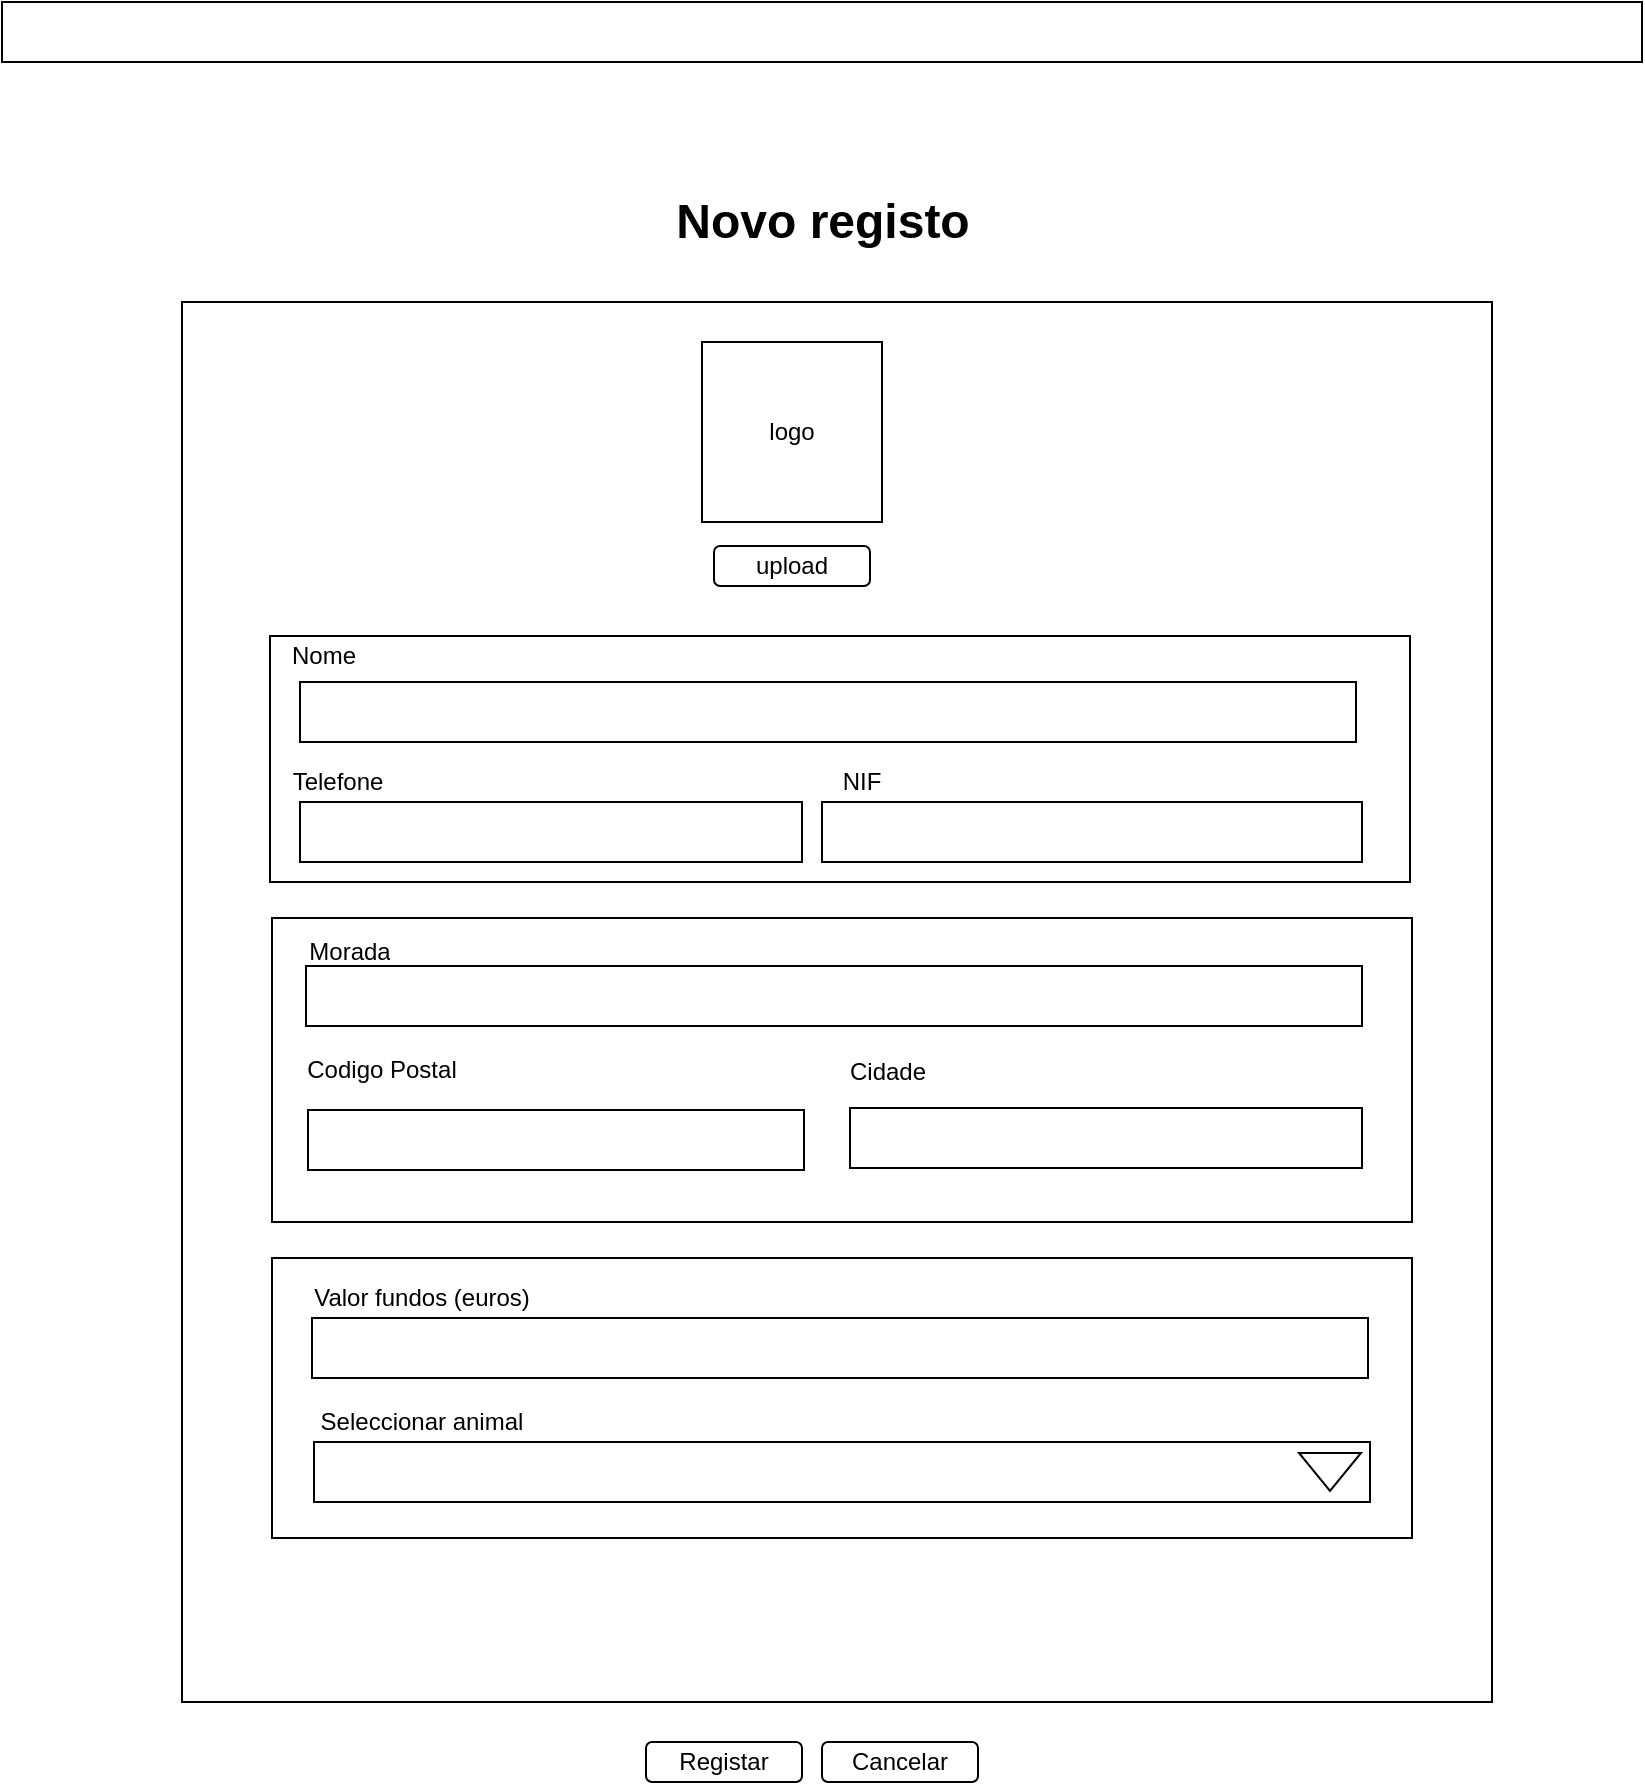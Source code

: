 <mxfile version="22.1.4" type="device">
  <diagram name="Page-1" id="OTMkpfbdok4QF9HdCuu1">
    <mxGraphModel dx="1106" dy="623" grid="1" gridSize="10" guides="1" tooltips="1" connect="1" arrows="1" fold="1" page="1" pageScale="1" pageWidth="850" pageHeight="1100" math="0" shadow="0">
      <root>
        <mxCell id="0" />
        <mxCell id="1" parent="0" />
        <mxCell id="ut0kZaqvtnuqAE0CNnaf-9" value="" style="rounded=0;whiteSpace=wrap;html=1;" parent="1" vertex="1">
          <mxGeometry x="30" width="820" height="30" as="geometry" />
        </mxCell>
        <mxCell id="ut0kZaqvtnuqAE0CNnaf-10" value="" style="rounded=0;whiteSpace=wrap;html=1;" parent="1" vertex="1">
          <mxGeometry x="380" y="640" width="120" height="30" as="geometry" />
        </mxCell>
        <mxCell id="ut0kZaqvtnuqAE0CNnaf-17" value="" style="rounded=0;whiteSpace=wrap;html=1;" parent="1" vertex="1">
          <mxGeometry x="120" y="150" width="655" height="700" as="geometry" />
        </mxCell>
        <mxCell id="ut0kZaqvtnuqAE0CNnaf-18" value="" style="rounded=0;whiteSpace=wrap;html=1;" parent="1" vertex="1">
          <mxGeometry x="165" y="458" width="570" height="152" as="geometry" />
        </mxCell>
        <mxCell id="ut0kZaqvtnuqAE0CNnaf-19" value="" style="rounded=0;whiteSpace=wrap;html=1;" parent="1" vertex="1">
          <mxGeometry x="164" y="317" width="570" height="123" as="geometry" />
        </mxCell>
        <mxCell id="HrTbsQznbyTT4uqUS8rh-1" value="Novo registo" style="text;strokeColor=none;fillColor=none;html=1;fontSize=24;fontStyle=1;verticalAlign=middle;align=center;" parent="1" vertex="1">
          <mxGeometry x="390" y="90" width="100" height="40" as="geometry" />
        </mxCell>
        <mxCell id="HrTbsQznbyTT4uqUS8rh-2" value="logo" style="whiteSpace=wrap;html=1;aspect=fixed;" parent="1" vertex="1">
          <mxGeometry x="380" y="170" width="90" height="90" as="geometry" />
        </mxCell>
        <mxCell id="HrTbsQznbyTT4uqUS8rh-4" value="upload" style="rounded=1;html=1;whiteSpace=wrap;align=center;verticalAlign=middle;fontStyle=0;fontSize=12;sketch=0;" parent="1" vertex="1">
          <mxGeometry x="386" y="272" width="78" height="20" as="geometry" />
        </mxCell>
        <mxCell id="HrTbsQznbyTT4uqUS8rh-5" value="" style="rounded=0;whiteSpace=wrap;html=1;" parent="1" vertex="1">
          <mxGeometry x="182" y="482" width="528" height="30" as="geometry" />
        </mxCell>
        <UserObject label="Morada" placeholders="1" id="HrTbsQznbyTT4uqUS8rh-8">
          <mxCell style="text;html=1;strokeColor=none;fillColor=none;align=center;verticalAlign=middle;whiteSpace=wrap;overflow=hidden;" parent="1" vertex="1">
            <mxGeometry x="124" y="465" width="160" height="20" as="geometry" />
          </mxCell>
        </UserObject>
        <UserObject label="Codigo Postal" placeholders="1" id="HrTbsQznbyTT4uqUS8rh-9">
          <mxCell style="text;html=1;strokeColor=none;fillColor=none;align=center;verticalAlign=middle;whiteSpace=wrap;overflow=hidden;" parent="1" vertex="1">
            <mxGeometry x="140" y="524" width="160" height="20" as="geometry" />
          </mxCell>
        </UserObject>
        <mxCell id="HrTbsQznbyTT4uqUS8rh-10" value="" style="rounded=0;whiteSpace=wrap;html=1;" parent="1" vertex="1">
          <mxGeometry x="183" y="554" width="248" height="30" as="geometry" />
        </mxCell>
        <mxCell id="HrTbsQznbyTT4uqUS8rh-11" value="" style="rounded=0;whiteSpace=wrap;html=1;" parent="1" vertex="1">
          <mxGeometry x="454" y="553" width="256" height="30" as="geometry" />
        </mxCell>
        <UserObject label="Cidade" placeholders="1" id="HrTbsQznbyTT4uqUS8rh-12">
          <mxCell style="text;html=1;strokeColor=none;fillColor=none;align=center;verticalAlign=middle;whiteSpace=wrap;overflow=hidden;" parent="1" vertex="1">
            <mxGeometry x="393" y="525" width="160" height="20" as="geometry" />
          </mxCell>
        </UserObject>
        <mxCell id="HrTbsQznbyTT4uqUS8rh-13" value="" style="rounded=0;whiteSpace=wrap;html=1;" parent="1" vertex="1">
          <mxGeometry x="179" y="340" width="528" height="30" as="geometry" />
        </mxCell>
        <UserObject label="Nome" placeholders="1" id="HrTbsQznbyTT4uqUS8rh-14">
          <mxCell style="text;html=1;strokeColor=none;fillColor=none;align=center;verticalAlign=middle;whiteSpace=wrap;overflow=hidden;" parent="1" vertex="1">
            <mxGeometry x="111" y="317" width="160" height="20" as="geometry" />
          </mxCell>
        </UserObject>
        <UserObject label="Telefone" placeholders="1" id="HrTbsQznbyTT4uqUS8rh-15">
          <mxCell style="text;html=1;strokeColor=none;fillColor=none;align=center;verticalAlign=middle;whiteSpace=wrap;overflow=hidden;" parent="1" vertex="1">
            <mxGeometry x="118" y="380" width="160" height="20" as="geometry" />
          </mxCell>
        </UserObject>
        <mxCell id="HrTbsQznbyTT4uqUS8rh-16" value="" style="rounded=0;whiteSpace=wrap;html=1;" parent="1" vertex="1">
          <mxGeometry x="179" y="400" width="251" height="30" as="geometry" />
        </mxCell>
        <mxCell id="HrTbsQznbyTT4uqUS8rh-17" value="" style="rounded=0;whiteSpace=wrap;html=1;" parent="1" vertex="1">
          <mxGeometry x="440" y="400" width="270" height="30" as="geometry" />
        </mxCell>
        <UserObject label="NIF" placeholders="1" id="HrTbsQznbyTT4uqUS8rh-18">
          <mxCell style="text;html=1;strokeColor=none;fillColor=none;align=center;verticalAlign=middle;whiteSpace=wrap;overflow=hidden;" parent="1" vertex="1">
            <mxGeometry x="380" y="380" width="160" height="20" as="geometry" />
          </mxCell>
        </UserObject>
        <mxCell id="HrTbsQznbyTT4uqUS8rh-21" value="Registar" style="rounded=1;html=1;whiteSpace=wrap;align=center;verticalAlign=middle;fontStyle=0;fontSize=12;sketch=0;" parent="1" vertex="1">
          <mxGeometry x="352" y="870" width="78" height="20" as="geometry" />
        </mxCell>
        <mxCell id="HrTbsQznbyTT4uqUS8rh-22" value="" style="rounded=0;whiteSpace=wrap;html=1;" parent="1" vertex="1">
          <mxGeometry x="165" y="628" width="570" height="140" as="geometry" />
        </mxCell>
        <UserObject label="Valor fundos (euros)" placeholders="1" id="HrTbsQznbyTT4uqUS8rh-23">
          <mxCell style="text;html=1;strokeColor=none;fillColor=none;align=center;verticalAlign=middle;whiteSpace=wrap;overflow=hidden;" parent="1" vertex="1">
            <mxGeometry x="160" y="638" width="160" height="20" as="geometry" />
          </mxCell>
        </UserObject>
        <mxCell id="HrTbsQznbyTT4uqUS8rh-24" value="" style="rounded=0;whiteSpace=wrap;html=1;" parent="1" vertex="1">
          <mxGeometry x="185" y="658" width="528" height="30" as="geometry" />
        </mxCell>
        <UserObject label="Seleccionar animal" placeholders="1" id="HrTbsQznbyTT4uqUS8rh-25">
          <mxCell style="text;html=1;strokeColor=none;fillColor=none;align=center;verticalAlign=middle;whiteSpace=wrap;overflow=hidden;" parent="1" vertex="1">
            <mxGeometry x="160" y="700" width="160" height="20" as="geometry" />
          </mxCell>
        </UserObject>
        <mxCell id="HrTbsQznbyTT4uqUS8rh-27" value="" style="rounded=0;whiteSpace=wrap;html=1;" parent="1" vertex="1">
          <mxGeometry x="186" y="720" width="528" height="30" as="geometry" />
        </mxCell>
        <mxCell id="3hP0t9vI5SB4NXzJFndH-1" value="" style="shape=flexArrow;endArrow=classic;html=1;rounded=0;" edge="1" parent="1">
          <mxGeometry width="50" height="50" relative="1" as="geometry">
            <mxPoint x="694" y="725" as="sourcePoint" />
            <mxPoint x="694" y="745" as="targetPoint" />
          </mxGeometry>
        </mxCell>
        <mxCell id="3hP0t9vI5SB4NXzJFndH-2" value="Cancelar" style="rounded=1;html=1;whiteSpace=wrap;align=center;verticalAlign=middle;fontStyle=0;fontSize=12;sketch=0;" vertex="1" parent="1">
          <mxGeometry x="440" y="870" width="78" height="20" as="geometry" />
        </mxCell>
      </root>
    </mxGraphModel>
  </diagram>
</mxfile>

